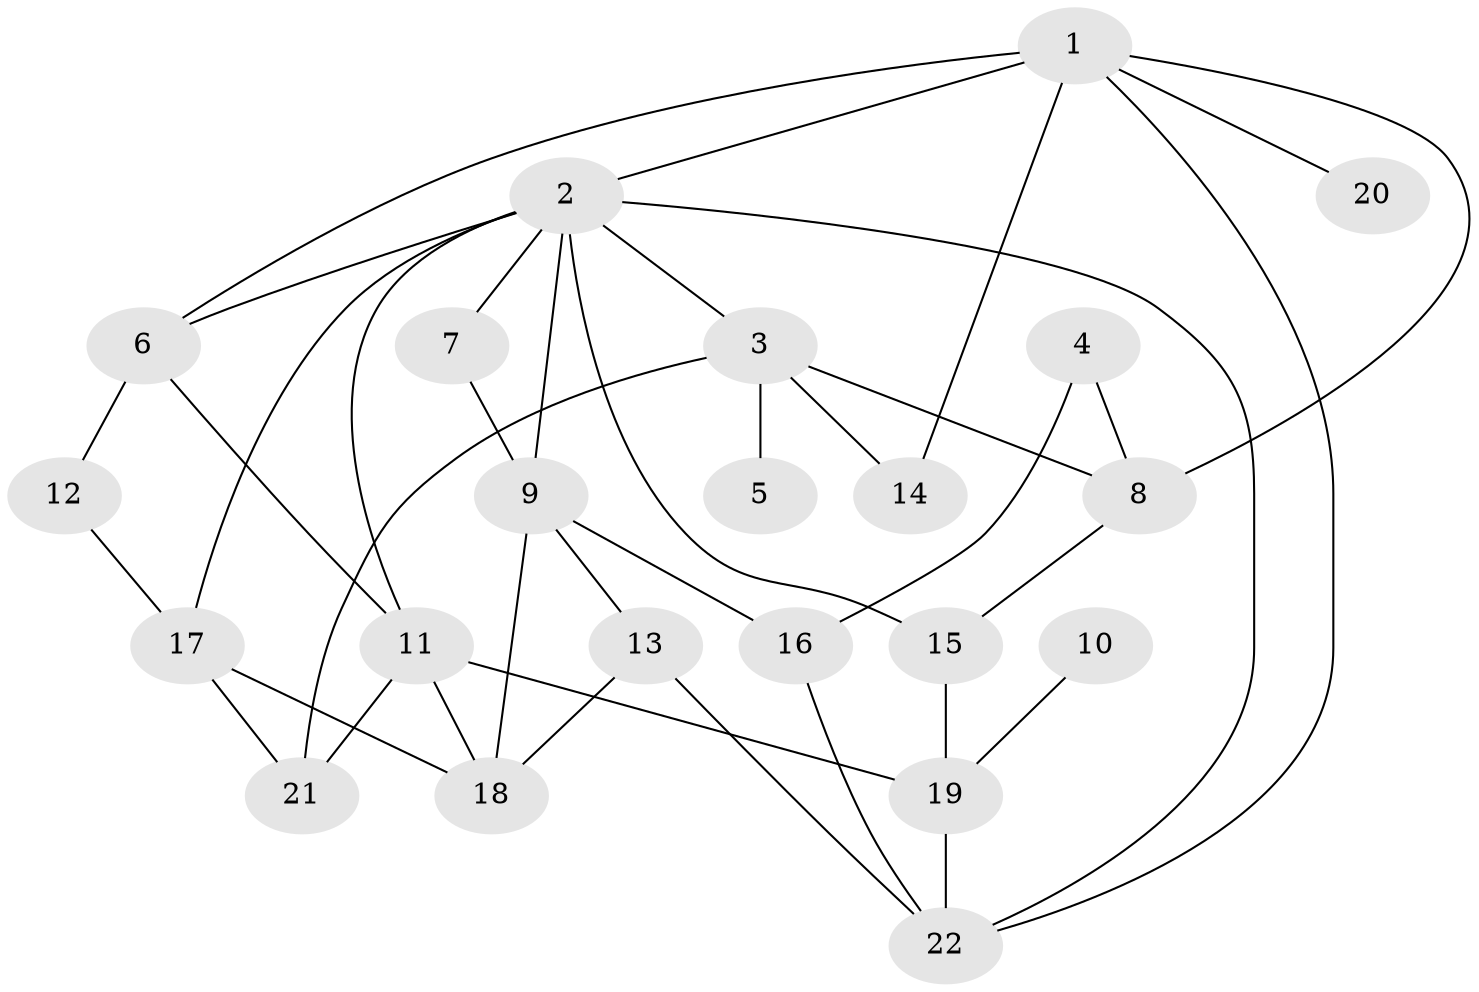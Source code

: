 // original degree distribution, {6: 0.018518518518518517, 2: 0.2962962962962963, 7: 0.037037037037037035, 3: 0.25925925925925924, 5: 0.05555555555555555, 4: 0.16666666666666666, 1: 0.16666666666666666}
// Generated by graph-tools (version 1.1) at 2025/36/03/04/25 23:36:05]
// undirected, 22 vertices, 39 edges
graph export_dot {
  node [color=gray90,style=filled];
  1;
  2;
  3;
  4;
  5;
  6;
  7;
  8;
  9;
  10;
  11;
  12;
  13;
  14;
  15;
  16;
  17;
  18;
  19;
  20;
  21;
  22;
  1 -- 2 [weight=1.0];
  1 -- 6 [weight=1.0];
  1 -- 8 [weight=1.0];
  1 -- 14 [weight=1.0];
  1 -- 20 [weight=1.0];
  1 -- 22 [weight=1.0];
  2 -- 3 [weight=1.0];
  2 -- 6 [weight=2.0];
  2 -- 7 [weight=1.0];
  2 -- 9 [weight=2.0];
  2 -- 11 [weight=1.0];
  2 -- 15 [weight=2.0];
  2 -- 17 [weight=1.0];
  2 -- 22 [weight=1.0];
  3 -- 5 [weight=1.0];
  3 -- 8 [weight=1.0];
  3 -- 14 [weight=1.0];
  3 -- 21 [weight=1.0];
  4 -- 8 [weight=1.0];
  4 -- 16 [weight=1.0];
  6 -- 11 [weight=1.0];
  6 -- 12 [weight=1.0];
  7 -- 9 [weight=1.0];
  8 -- 15 [weight=1.0];
  9 -- 13 [weight=2.0];
  9 -- 16 [weight=2.0];
  9 -- 18 [weight=1.0];
  10 -- 19 [weight=1.0];
  11 -- 18 [weight=1.0];
  11 -- 19 [weight=1.0];
  11 -- 21 [weight=1.0];
  12 -- 17 [weight=1.0];
  13 -- 18 [weight=1.0];
  13 -- 22 [weight=1.0];
  15 -- 19 [weight=1.0];
  16 -- 22 [weight=1.0];
  17 -- 18 [weight=1.0];
  17 -- 21 [weight=1.0];
  19 -- 22 [weight=1.0];
}
